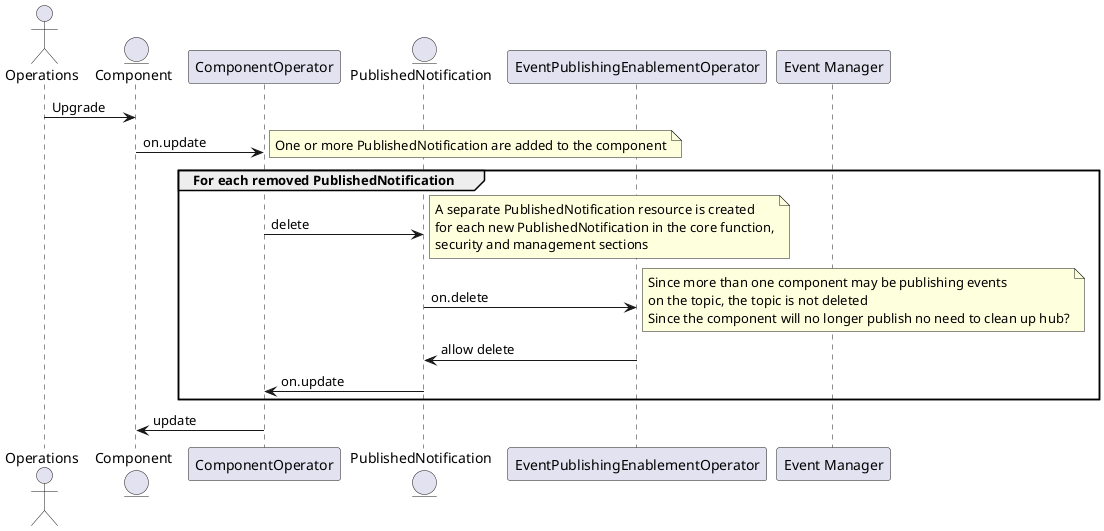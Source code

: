 @startuml

actor Operations
entity Component
participant ComponentOperator
entity PublishedNotification
participant EventPublishingEnablementOperator
participant "Event Manager" as TMFC019


Component <- Operations : Upgrade
Component -> ComponentOperator: on.update 
note right
    One or more PublishedNotification are added to the component
end note
group For each removed PublishedNotification
	ComponentOperator -> PublishedNotification: delete
	note right
	    A separate PublishedNotification resource is created
	    for each new PublishedNotification in the core function,
	    security and management sections
	end note
	PublishedNotification -> EventPublishingEnablementOperator: on.delete
	note right
	    Since more than one component may be publishing events
	    on the topic, the topic is not deleted
	    Since the component will no longer publish no need to clean up hub?
	end note
    PublishedNotification <- EventPublishingEnablementOperator : allow delete
    ComponentOperator <- PublishedNotification: on.update
end
Component <- ComponentOperator: update 
@enduml